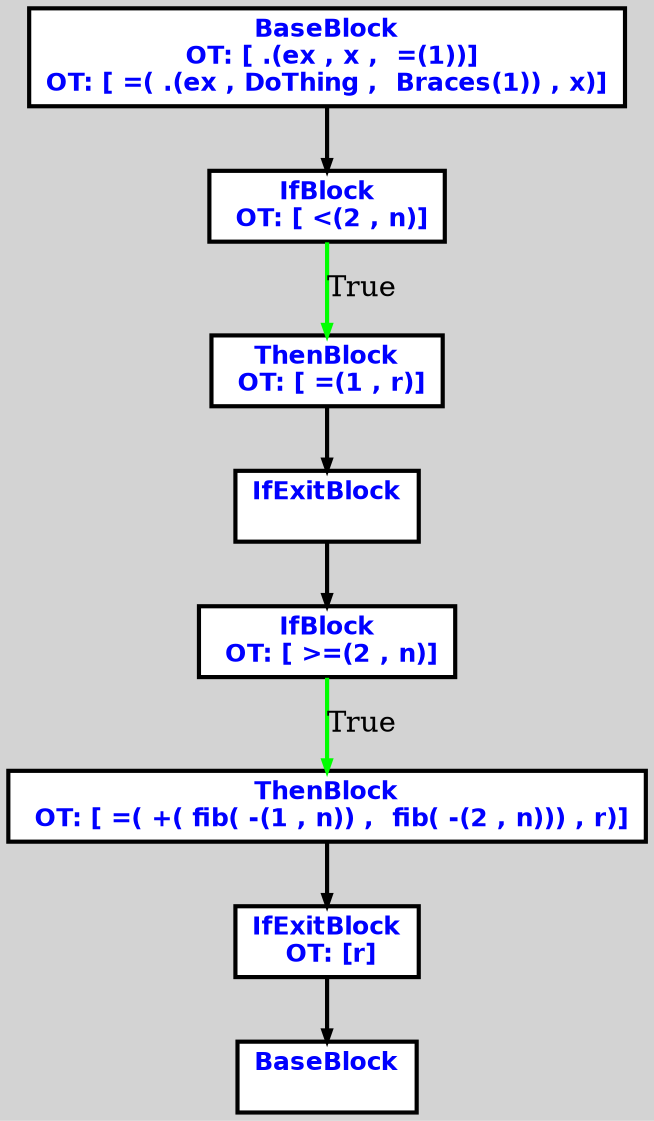 digraph G {
ordering=out;
ranksep=.4;
bgcolor="lightgrey";  node [shape=box, fixedsize=false, fontsize=12, fontname="Helvetica-bold", fontcolor="blue"
width=.25, height=.25, color="black", fillcolor="white", style="filled, solid, bold"];

edge [arrowsize=.5, color="black", style="bold"]    n00001304F79234A0 [label="BaseBlock\n OT: [ .(ex , x ,  =(1))]
OT: [ =( .(ex , DoThing ,  Braces(1)) , x)]
"]
    n00001304F79236E0 [label="IfBlock\n OT: [ <(2 , n)]
"]
    n00001304F79234A0 -> n00001304F79236E0
    n00001304F79236E0 -> n00001304F7923740 [label="True" color="green"]
    n00001304F7923740 [label="ThenBlock\n OT: [ =(1 , r)]
"]
    n00001304F79237A0 [label="IfExitBlock\n "]
    n00001304F7923740 -> n00001304F79237A0
    n00001304F7923800 [label="IfBlock\n OT: [ >=(2 , n)]
"]
    n00001304F79237A0 -> n00001304F7923800
    n00001304F7923800 -> n00001304F7923860 [label="True" color="green"]
    n00001304F7923860 [label="ThenBlock\n OT: [ =( +( fib( -(1 , n)) ,  fib( -(2 , n))) , r)]
"]
    n00001304F79238C0 [label="IfExitBlock\n OT: [r]
"]
    n00001304F7923860 -> n00001304F79238C0
    n00001304F7923920 [label="BaseBlock\n "]
    n00001304F79238C0 -> n00001304F7923920
}
